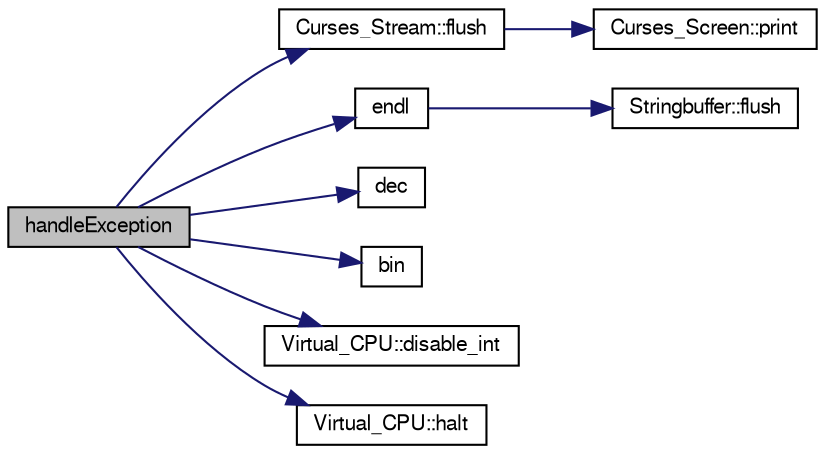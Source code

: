 digraph "handleException"
{
  bgcolor="transparent";
  edge [fontname="FreeSans",fontsize="10",labelfontname="FreeSans",labelfontsize="10"];
  node [fontname="FreeSans",fontsize="10",shape=record];
  rankdir="LR";
  Node1 [label="handleException",height=0.2,width=0.4,color="black", fillcolor="grey75", style="filled" fontcolor="black"];
  Node1 -> Node2 [color="midnightblue",fontsize="10",style="solid",fontname="FreeSans"];
  Node2 [label="Curses_Stream::flush",height=0.2,width=0.4,color="black",URL="$classCurses__Stream.html#ab6a0496fec8d85e70bc648e554ddeefb",tooltip="flush the content of the internal buffer"];
  Node2 -> Node3 [color="midnightblue",fontsize="10",style="solid",fontname="FreeSans"];
  Node3 [label="Curses_Screen::print",height=0.2,width=0.4,color="black",URL="$classCurses__Screen.html#a77b0eb8866a6286e5f1cd8d400adecd2",tooltip="print a string to the current position"];
  Node1 -> Node4 [color="midnightblue",fontsize="10",style="solid",fontname="FreeSans"];
  Node4 [label="endl",height=0.2,width=0.4,color="black",URL="$o__stream_8h.html#a28de23f7cab39bdb0f6a5dc3801b6c6d",tooltip="print buffer after adding a newline"];
  Node4 -> Node5 [color="midnightblue",fontsize="10",style="solid",fontname="FreeSans"];
  Node5 [label="Stringbuffer::flush",height=0.2,width=0.4,color="black",URL="$classStringbuffer.html#abfb79178e3d7520f99aec80f996abaac",tooltip="flush the content of the buffer to the screen"];
  Node1 -> Node6 [color="midnightblue",fontsize="10",style="solid",fontname="FreeSans"];
  Node6 [label="dec",height=0.2,width=0.4,color="black",URL="$o__stream_8h.html#a143762d59413d6d7cae38fb25104c5c4",tooltip="switch basis of o_stream to decimal"];
  Node1 -> Node7 [color="midnightblue",fontsize="10",style="solid",fontname="FreeSans"];
  Node7 [label="bin",height=0.2,width=0.4,color="black",URL="$o__stream_8h.html#a53efad1d7227486b7c2208929d9b4390",tooltip="switch basis of o_stream to binary"];
  Node1 -> Node8 [color="midnightblue",fontsize="10",style="solid",fontname="FreeSans"];
  Node8 [label="Virtual_CPU::disable_int",height=0.2,width=0.4,color="black",URL="$classVirtual__CPU.html#ae19d0f9544fc5985ce274fbebadc1d1a",tooltip="globally dissable interrupts"];
  Node1 -> Node9 [color="midnightblue",fontsize="10",style="solid",fontname="FreeSans"];
  Node9 [label="Virtual_CPU::halt",height=0.2,width=0.4,color="black",URL="$classVirtual__CPU.html#ab379715eb56dd3ef38ee086314826f1f",tooltip="halt the cpu"];
}
